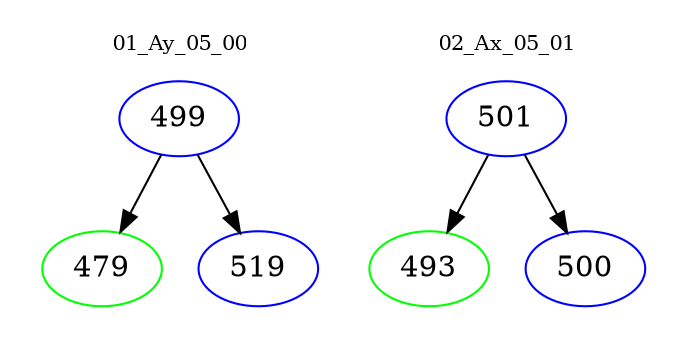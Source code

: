 digraph{
subgraph cluster_0 {
color = white
label = "01_Ay_05_00";
fontsize=10;
T0_499 [label="499", color="blue"]
T0_499 -> T0_479 [color="black"]
T0_479 [label="479", color="green"]
T0_499 -> T0_519 [color="black"]
T0_519 [label="519", color="blue"]
}
subgraph cluster_1 {
color = white
label = "02_Ax_05_01";
fontsize=10;
T1_501 [label="501", color="blue"]
T1_501 -> T1_493 [color="black"]
T1_493 [label="493", color="green"]
T1_501 -> T1_500 [color="black"]
T1_500 [label="500", color="blue"]
}
}
